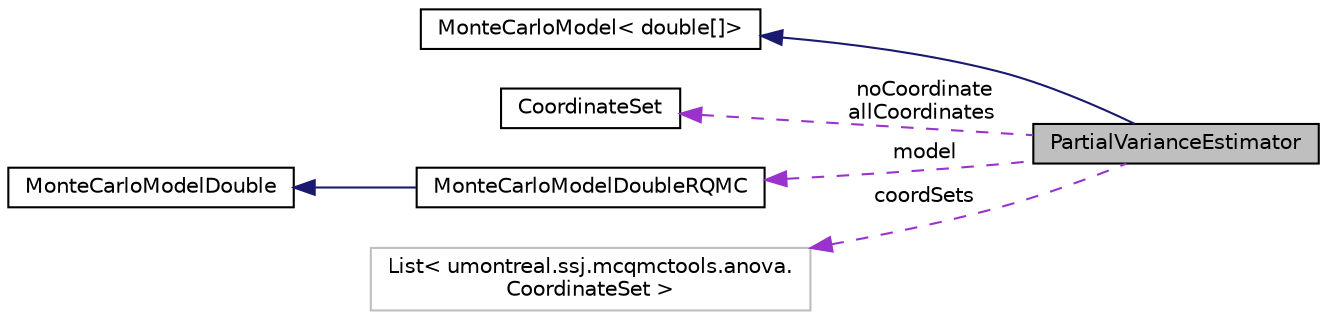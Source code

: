 digraph "PartialVarianceEstimator"
{
 // INTERACTIVE_SVG=YES
  bgcolor="transparent";
  edge [fontname="Helvetica",fontsize="10",labelfontname="Helvetica",labelfontsize="10"];
  node [fontname="Helvetica",fontsize="10",shape=record];
  rankdir="LR";
  Node2 [label="PartialVarianceEstimator",height=0.2,width=0.4,color="black", fillcolor="grey75", style="filled", fontcolor="black"];
  Node3 -> Node2 [dir="back",color="midnightblue",fontsize="10",style="solid",fontname="Helvetica"];
  Node3 [label="MonteCarloModel\< double[]\>",height=0.2,width=0.4,color="black",URL="$d5/d15/interfaceumontreal_1_1ssj_1_1mcqmctools_1_1MonteCarloModel.html",tooltip="An interface for a simple simulation model for which Monte Carlo (MC) or RQMC experiments are to be p..."];
  Node4 -> Node2 [dir="back",color="darkorchid3",fontsize="10",style="dashed",label=" noCoordinate\nallCoordinates" ,fontname="Helvetica"];
  Node4 [label="CoordinateSet",height=0.2,width=0.4,color="black",URL="$d8/d61/classumontreal_1_1ssj_1_1mcqmctools_1_1anova_1_1CoordinateSet.html",tooltip="Represents a set of coordinates. "];
  Node5 -> Node2 [dir="back",color="darkorchid3",fontsize="10",style="dashed",label=" model" ,fontname="Helvetica"];
  Node5 [label="MonteCarloModelDoubleRQMC",height=0.2,width=0.4,color="black",URL="$d4/d62/interfaceumontreal_1_1ssj_1_1mcqmctools_1_1anova_1_1MonteCarloModelDoubleRQMC.html",tooltip="An interface for a simple simulation model for which Monte Carlo (MC) or RQMC experiments are to be p..."];
  Node6 -> Node5 [dir="back",color="midnightblue",fontsize="10",style="solid",fontname="Helvetica"];
  Node6 [label="MonteCarloModelDouble",height=0.2,width=0.4,color="black",URL="$d3/d2f/interfaceumontreal_1_1ssj_1_1mcqmctools_1_1MonteCarloModelDouble.html",tooltip="An interface for a very simple simulation model for which Monte Carlo (MC) and RQMC experiments are t..."];
  Node7 -> Node2 [dir="back",color="darkorchid3",fontsize="10",style="dashed",label=" coordSets" ,fontname="Helvetica"];
  Node7 [label="List\< umontreal.ssj.mcqmctools.anova.\lCoordinateSet \>",height=0.2,width=0.4,color="grey75"];
}
